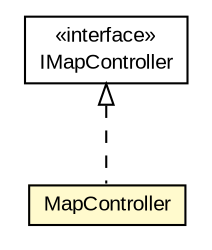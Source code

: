 #!/usr/local/bin/dot
#
# Class diagram 
# Generated by UMLGraph version R5_6-24-gf6e263 (http://www.umlgraph.org/)
#

digraph G {
	edge [fontname="arial",fontsize=10,labelfontname="arial",labelfontsize=10];
	node [fontname="arial",fontsize=10,shape=plaintext];
	nodesep=0.25;
	ranksep=0.5;
	// org.osmdroid.google.wrapper.MapController
	c390 [label=<<table title="org.osmdroid.google.wrapper.MapController" border="0" cellborder="1" cellspacing="0" cellpadding="2" port="p" bgcolor="lemonChiffon" href="./MapController.html">
		<tr><td><table border="0" cellspacing="0" cellpadding="1">
<tr><td align="center" balign="center"> MapController </td></tr>
		</table></td></tr>
		</table>>, URL="./MapController.html", fontname="arial", fontcolor="black", fontsize=10.0];
	//org.osmdroid.google.wrapper.MapController implements org.osmdroid.api.IMapController
	c402:p -> c390:p [dir=back,arrowtail=empty,style=dashed];
	// org.osmdroid.api.IMapController
	c402 [label=<<table title="org.osmdroid.api.IMapController" border="0" cellborder="1" cellspacing="0" cellpadding="2" port="p" href="http://java.sun.com/j2se/1.4.2/docs/api/org/osmdroid/api/IMapController.html">
		<tr><td><table border="0" cellspacing="0" cellpadding="1">
<tr><td align="center" balign="center"> &#171;interface&#187; </td></tr>
<tr><td align="center" balign="center"> IMapController </td></tr>
		</table></td></tr>
		</table>>, URL="http://java.sun.com/j2se/1.4.2/docs/api/org/osmdroid/api/IMapController.html", fontname="arial", fontcolor="black", fontsize=10.0];
}


